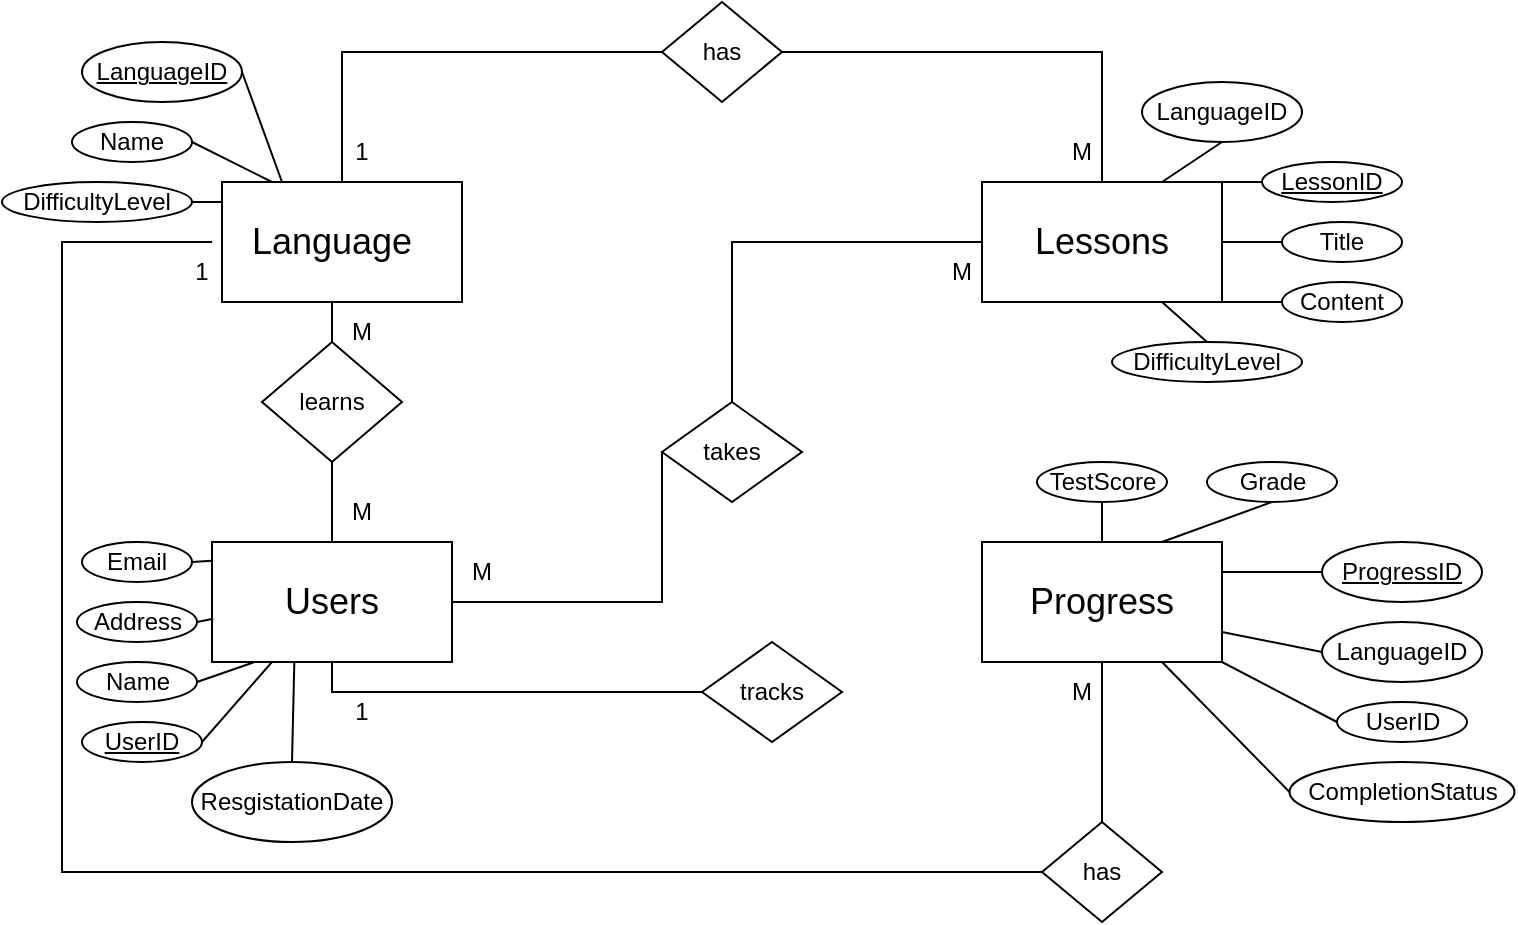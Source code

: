 <mxfile version="24.7.17">
  <diagram name="Page-1" id="pVC7pq-5zv80Dxx87Lfu">
    <mxGraphModel dx="827" dy="479" grid="1" gridSize="10" guides="1" tooltips="1" connect="1" arrows="1" fold="1" page="1" pageScale="1" pageWidth="850" pageHeight="1100" math="0" shadow="0">
      <root>
        <object label="" language="" id="0">
          <mxCell />
        </object>
        <mxCell id="1" parent="0" />
        <object label="" id="8cCIm4Pd3RRphdGVdave-1">
          <mxCell style="rounded=0;whiteSpace=wrap;html=1;" vertex="1" parent="1">
            <mxGeometry x="130" y="120" width="120" height="60" as="geometry" />
          </mxCell>
        </object>
        <mxCell id="8cCIm4Pd3RRphdGVdave-2" value="&lt;font style=&quot;font-size: 18px;&quot;&gt;Lessons&lt;/font&gt;" style="rounded=0;whiteSpace=wrap;html=1;" vertex="1" parent="1">
          <mxGeometry x="510" y="120" width="120" height="60" as="geometry" />
        </mxCell>
        <mxCell id="8cCIm4Pd3RRphdGVdave-3" value="&lt;font style=&quot;font-size: 18px;&quot;&gt;Users&lt;/font&gt;" style="rounded=0;whiteSpace=wrap;html=1;" vertex="1" parent="1">
          <mxGeometry x="125" y="300" width="120" height="60" as="geometry" />
        </mxCell>
        <mxCell id="8cCIm4Pd3RRphdGVdave-4" value="&lt;font style=&quot;font-size: 18px;&quot;&gt;Progress&lt;/font&gt;" style="rounded=0;whiteSpace=wrap;html=1;" vertex="1" parent="1">
          <mxGeometry x="510" y="300" width="120" height="60" as="geometry" />
        </mxCell>
        <mxCell id="8cCIm4Pd3RRphdGVdave-5" value="has" style="rhombus;whiteSpace=wrap;html=1;" vertex="1" parent="1">
          <mxGeometry x="350" y="30" width="60" height="50" as="geometry" />
        </mxCell>
        <mxCell id="8cCIm4Pd3RRphdGVdave-6" value="takes" style="rhombus;whiteSpace=wrap;html=1;" vertex="1" parent="1">
          <mxGeometry x="350" y="230" width="70" height="50" as="geometry" />
        </mxCell>
        <mxCell id="8cCIm4Pd3RRphdGVdave-7" value="tracks" style="rhombus;whiteSpace=wrap;html=1;" vertex="1" parent="1">
          <mxGeometry x="370" y="350" width="70" height="50" as="geometry" />
        </mxCell>
        <mxCell id="8cCIm4Pd3RRphdGVdave-8" value="learns" style="rhombus;whiteSpace=wrap;html=1;" vertex="1" parent="1">
          <mxGeometry x="150" y="200" width="70" height="60" as="geometry" />
        </mxCell>
        <mxCell id="8cCIm4Pd3RRphdGVdave-9" value="has" style="rhombus;whiteSpace=wrap;html=1;" vertex="1" parent="1">
          <mxGeometry x="540" y="440" width="60" height="50" as="geometry" />
        </mxCell>
        <mxCell id="8cCIm4Pd3RRphdGVdave-10" value="" style="endArrow=none;html=1;rounded=0;exitX=0.5;exitY=0;exitDx=0;exitDy=0;entryX=0;entryY=0.5;entryDx=0;entryDy=0;" edge="1" parent="1" source="8cCIm4Pd3RRphdGVdave-1" target="8cCIm4Pd3RRphdGVdave-5">
          <mxGeometry width="50" height="50" relative="1" as="geometry">
            <mxPoint x="380" y="260" as="sourcePoint" />
            <mxPoint x="190" y="40" as="targetPoint" />
            <Array as="points">
              <mxPoint x="190" y="55" />
            </Array>
          </mxGeometry>
        </mxCell>
        <mxCell id="8cCIm4Pd3RRphdGVdave-11" value="&lt;font style=&quot;font-size: 18px;&quot;&gt;Language&lt;/font&gt;" style="text;strokeColor=none;align=center;fillColor=none;html=1;verticalAlign=middle;whiteSpace=wrap;rounded=0;" vertex="1" parent="1">
          <mxGeometry x="125" y="120" width="120" height="60" as="geometry" />
        </mxCell>
        <mxCell id="8cCIm4Pd3RRphdGVdave-12" value="" style="endArrow=none;html=1;rounded=0;exitX=1;exitY=0.5;exitDx=0;exitDy=0;entryX=0;entryY=0.5;entryDx=0;entryDy=0;" edge="1" parent="1" source="8cCIm4Pd3RRphdGVdave-3" target="8cCIm4Pd3RRphdGVdave-6">
          <mxGeometry width="50" height="50" relative="1" as="geometry">
            <mxPoint x="380" y="260" as="sourcePoint" />
            <mxPoint x="430" y="210" as="targetPoint" />
            <Array as="points">
              <mxPoint x="350" y="330" />
            </Array>
          </mxGeometry>
        </mxCell>
        <mxCell id="8cCIm4Pd3RRphdGVdave-13" value="" style="endArrow=none;html=1;rounded=0;exitX=0;exitY=0.5;exitDx=0;exitDy=0;entryX=0.5;entryY=0;entryDx=0;entryDy=0;" edge="1" parent="1" source="8cCIm4Pd3RRphdGVdave-2" target="8cCIm4Pd3RRphdGVdave-6">
          <mxGeometry width="50" height="50" relative="1" as="geometry">
            <mxPoint x="390" y="240" as="sourcePoint" />
            <mxPoint x="440" y="190" as="targetPoint" />
            <Array as="points">
              <mxPoint x="385" y="150" />
            </Array>
          </mxGeometry>
        </mxCell>
        <mxCell id="8cCIm4Pd3RRphdGVdave-14" value="" style="endArrow=none;html=1;rounded=0;entryX=0.5;entryY=1;entryDx=0;entryDy=0;" edge="1" parent="1" target="8cCIm4Pd3RRphdGVdave-8">
          <mxGeometry width="50" height="50" relative="1" as="geometry">
            <mxPoint x="185" y="300" as="sourcePoint" />
            <mxPoint x="190" y="270" as="targetPoint" />
          </mxGeometry>
        </mxCell>
        <mxCell id="8cCIm4Pd3RRphdGVdave-16" value="" style="endArrow=none;html=1;rounded=0;entryX=0.5;entryY=1;entryDx=0;entryDy=0;exitX=0.5;exitY=0;exitDx=0;exitDy=0;" edge="1" parent="1" source="8cCIm4Pd3RRphdGVdave-8" target="8cCIm4Pd3RRphdGVdave-11">
          <mxGeometry width="50" height="50" relative="1" as="geometry">
            <mxPoint x="230" y="240" as="sourcePoint" />
            <mxPoint x="280" y="190" as="targetPoint" />
          </mxGeometry>
        </mxCell>
        <mxCell id="8cCIm4Pd3RRphdGVdave-19" value="" style="endArrow=none;html=1;rounded=0;entryX=0;entryY=0.5;entryDx=0;entryDy=0;exitX=0.5;exitY=1;exitDx=0;exitDy=0;" edge="1" parent="1" source="8cCIm4Pd3RRphdGVdave-3" target="8cCIm4Pd3RRphdGVdave-7">
          <mxGeometry width="50" height="50" relative="1" as="geometry">
            <mxPoint x="250" y="460" as="sourcePoint" />
            <mxPoint x="300" y="410" as="targetPoint" />
            <Array as="points">
              <mxPoint x="185" y="375" />
            </Array>
          </mxGeometry>
        </mxCell>
        <mxCell id="8cCIm4Pd3RRphdGVdave-20" value="" style="endArrow=none;html=1;rounded=0;entryX=0.5;entryY=0;entryDx=0;entryDy=0;exitX=1;exitY=0.5;exitDx=0;exitDy=0;" edge="1" parent="1" source="8cCIm4Pd3RRphdGVdave-5" target="8cCIm4Pd3RRphdGVdave-2">
          <mxGeometry width="50" height="50" relative="1" as="geometry">
            <mxPoint x="370" y="270" as="sourcePoint" />
            <mxPoint x="420" y="220" as="targetPoint" />
            <Array as="points">
              <mxPoint x="570" y="55" />
            </Array>
          </mxGeometry>
        </mxCell>
        <mxCell id="8cCIm4Pd3RRphdGVdave-21" value="" style="endArrow=none;html=1;rounded=0;entryX=0;entryY=0.5;entryDx=0;entryDy=0;exitX=0;exitY=0.5;exitDx=0;exitDy=0;" edge="1" parent="1" source="8cCIm4Pd3RRphdGVdave-11" target="8cCIm4Pd3RRphdGVdave-9">
          <mxGeometry width="50" height="50" relative="1" as="geometry">
            <mxPoint x="300" y="500" as="sourcePoint" />
            <mxPoint x="350" y="450" as="targetPoint" />
            <Array as="points">
              <mxPoint x="50" y="150" />
              <mxPoint x="50" y="465" />
            </Array>
          </mxGeometry>
        </mxCell>
        <mxCell id="8cCIm4Pd3RRphdGVdave-22" value="" style="endArrow=none;html=1;rounded=0;entryX=0.5;entryY=1;entryDx=0;entryDy=0;exitX=0.5;exitY=0;exitDx=0;exitDy=0;" edge="1" parent="1" source="8cCIm4Pd3RRphdGVdave-9" target="8cCIm4Pd3RRphdGVdave-4">
          <mxGeometry width="50" height="50" relative="1" as="geometry">
            <mxPoint x="570" y="430" as="sourcePoint" />
            <mxPoint x="410" y="240" as="targetPoint" />
          </mxGeometry>
        </mxCell>
        <mxCell id="8cCIm4Pd3RRphdGVdave-25" value="&lt;u&gt;LanguageID&lt;/u&gt;" style="ellipse;whiteSpace=wrap;html=1;" vertex="1" parent="1">
          <mxGeometry x="60" y="50" width="80" height="30" as="geometry" />
        </mxCell>
        <mxCell id="8cCIm4Pd3RRphdGVdave-26" value="&lt;u&gt;UserID&lt;/u&gt;" style="ellipse;whiteSpace=wrap;html=1;" vertex="1" parent="1">
          <mxGeometry x="60" y="390" width="60" height="20" as="geometry" />
        </mxCell>
        <mxCell id="8cCIm4Pd3RRphdGVdave-27" value="Name" style="ellipse;whiteSpace=wrap;html=1;" vertex="1" parent="1">
          <mxGeometry x="57.5" y="360" width="60" height="20" as="geometry" />
        </mxCell>
        <mxCell id="8cCIm4Pd3RRphdGVdave-28" value="ResgistationDate" style="ellipse;whiteSpace=wrap;html=1;" vertex="1" parent="1">
          <mxGeometry x="115" y="410" width="100" height="40" as="geometry" />
        </mxCell>
        <mxCell id="8cCIm4Pd3RRphdGVdave-29" value="Email" style="ellipse;whiteSpace=wrap;html=1;" vertex="1" parent="1">
          <mxGeometry x="60" y="300" width="55" height="20" as="geometry" />
        </mxCell>
        <mxCell id="8cCIm4Pd3RRphdGVdave-30" value="Address" style="ellipse;whiteSpace=wrap;html=1;" vertex="1" parent="1">
          <mxGeometry x="57.5" y="330" width="60" height="20" as="geometry" />
        </mxCell>
        <mxCell id="8cCIm4Pd3RRphdGVdave-32" value="" style="endArrow=none;html=1;rounded=0;exitX=0.5;exitY=0;exitDx=0;exitDy=0;entryX=0.343;entryY=1.004;entryDx=0;entryDy=0;entryPerimeter=0;" edge="1" parent="1" source="8cCIm4Pd3RRphdGVdave-28" target="8cCIm4Pd3RRphdGVdave-3">
          <mxGeometry width="50" height="50" relative="1" as="geometry">
            <mxPoint x="340" y="300" as="sourcePoint" />
            <mxPoint x="390" y="250" as="targetPoint" />
          </mxGeometry>
        </mxCell>
        <mxCell id="8cCIm4Pd3RRphdGVdave-33" value="" style="endArrow=none;html=1;rounded=0;exitX=1;exitY=0.5;exitDx=0;exitDy=0;entryX=0.25;entryY=1;entryDx=0;entryDy=0;" edge="1" parent="1" source="8cCIm4Pd3RRphdGVdave-26" target="8cCIm4Pd3RRphdGVdave-3">
          <mxGeometry width="50" height="50" relative="1" as="geometry">
            <mxPoint x="125" y="400" as="sourcePoint" />
            <mxPoint x="175" y="350" as="targetPoint" />
          </mxGeometry>
        </mxCell>
        <mxCell id="8cCIm4Pd3RRphdGVdave-34" value="" style="endArrow=none;html=1;rounded=0;entryX=0.172;entryY=1.004;entryDx=0;entryDy=0;entryPerimeter=0;exitX=1;exitY=0.5;exitDx=0;exitDy=0;" edge="1" parent="1" source="8cCIm4Pd3RRphdGVdave-27" target="8cCIm4Pd3RRphdGVdave-3">
          <mxGeometry width="50" height="50" relative="1" as="geometry">
            <mxPoint x="120" y="370" as="sourcePoint" />
            <mxPoint x="390" y="250" as="targetPoint" />
          </mxGeometry>
        </mxCell>
        <mxCell id="8cCIm4Pd3RRphdGVdave-35" value="" style="endArrow=none;html=1;rounded=0;exitX=1;exitY=0.5;exitDx=0;exitDy=0;entryX=0.005;entryY=0.64;entryDx=0;entryDy=0;entryPerimeter=0;" edge="1" parent="1" source="8cCIm4Pd3RRphdGVdave-30" target="8cCIm4Pd3RRphdGVdave-3">
          <mxGeometry width="50" height="50" relative="1" as="geometry">
            <mxPoint x="340" y="300" as="sourcePoint" />
            <mxPoint x="390" y="250" as="targetPoint" />
          </mxGeometry>
        </mxCell>
        <mxCell id="8cCIm4Pd3RRphdGVdave-36" value="" style="endArrow=none;html=1;rounded=0;exitX=1;exitY=0.5;exitDx=0;exitDy=0;entryX=0;entryY=0.156;entryDx=0;entryDy=0;entryPerimeter=0;" edge="1" parent="1" source="8cCIm4Pd3RRphdGVdave-29" target="8cCIm4Pd3RRphdGVdave-3">
          <mxGeometry width="50" height="50" relative="1" as="geometry">
            <mxPoint x="340" y="300" as="sourcePoint" />
            <mxPoint x="390" y="250" as="targetPoint" />
          </mxGeometry>
        </mxCell>
        <mxCell id="8cCIm4Pd3RRphdGVdave-37" value="Name" style="ellipse;whiteSpace=wrap;html=1;" vertex="1" parent="1">
          <mxGeometry x="55" y="90" width="60" height="20" as="geometry" />
        </mxCell>
        <mxCell id="8cCIm4Pd3RRphdGVdave-38" value="DifficultyLevel" style="ellipse;whiteSpace=wrap;html=1;" vertex="1" parent="1">
          <mxGeometry x="20" y="120" width="95" height="20" as="geometry" />
        </mxCell>
        <mxCell id="8cCIm4Pd3RRphdGVdave-39" value="" style="endArrow=none;html=1;rounded=0;entryX=1;entryY=0.5;entryDx=0;entryDy=0;" edge="1" parent="1" target="8cCIm4Pd3RRphdGVdave-25">
          <mxGeometry width="50" height="50" relative="1" as="geometry">
            <mxPoint x="160" y="120" as="sourcePoint" />
            <mxPoint x="430" y="270" as="targetPoint" />
          </mxGeometry>
        </mxCell>
        <mxCell id="8cCIm4Pd3RRphdGVdave-41" value="" style="endArrow=none;html=1;rounded=0;exitX=1;exitY=0.5;exitDx=0;exitDy=0;entryX=0.25;entryY=0;entryDx=0;entryDy=0;" edge="1" parent="1" source="8cCIm4Pd3RRphdGVdave-37" target="8cCIm4Pd3RRphdGVdave-11">
          <mxGeometry width="50" height="50" relative="1" as="geometry">
            <mxPoint x="380" y="320" as="sourcePoint" />
            <mxPoint x="430" y="270" as="targetPoint" />
          </mxGeometry>
        </mxCell>
        <mxCell id="8cCIm4Pd3RRphdGVdave-42" value="" style="endArrow=none;html=1;rounded=0;exitX=1;exitY=0.5;exitDx=0;exitDy=0;" edge="1" parent="1" source="8cCIm4Pd3RRphdGVdave-38">
          <mxGeometry width="50" height="50" relative="1" as="geometry">
            <mxPoint x="380" y="320" as="sourcePoint" />
            <mxPoint x="130" y="130" as="targetPoint" />
          </mxGeometry>
        </mxCell>
        <mxCell id="8cCIm4Pd3RRphdGVdave-43" value="&lt;u&gt;LessonID&lt;/u&gt;" style="ellipse;whiteSpace=wrap;html=1;" vertex="1" parent="1">
          <mxGeometry x="650" y="110" width="70" height="20" as="geometry" />
        </mxCell>
        <mxCell id="8cCIm4Pd3RRphdGVdave-44" value="&lt;u&gt;ProgressID&lt;/u&gt;" style="ellipse;whiteSpace=wrap;html=1;" vertex="1" parent="1">
          <mxGeometry x="680" y="300" width="80" height="30" as="geometry" />
        </mxCell>
        <mxCell id="8cCIm4Pd3RRphdGVdave-45" value="Title" style="ellipse;whiteSpace=wrap;html=1;" vertex="1" parent="1">
          <mxGeometry x="660" y="140" width="60" height="20" as="geometry" />
        </mxCell>
        <mxCell id="8cCIm4Pd3RRphdGVdave-46" value="LanguageID" style="ellipse;whiteSpace=wrap;html=1;" vertex="1" parent="1">
          <mxGeometry x="590" y="70" width="80" height="30" as="geometry" />
        </mxCell>
        <mxCell id="8cCIm4Pd3RRphdGVdave-47" value="Content" style="ellipse;whiteSpace=wrap;html=1;" vertex="1" parent="1">
          <mxGeometry x="660" y="170" width="60" height="20" as="geometry" />
        </mxCell>
        <mxCell id="8cCIm4Pd3RRphdGVdave-48" value="DifficultyLevel" style="ellipse;whiteSpace=wrap;html=1;" vertex="1" parent="1">
          <mxGeometry x="575" y="200" width="95" height="20" as="geometry" />
        </mxCell>
        <mxCell id="8cCIm4Pd3RRphdGVdave-49" value="LanguageID" style="ellipse;whiteSpace=wrap;html=1;" vertex="1" parent="1">
          <mxGeometry x="680" y="340" width="80" height="30" as="geometry" />
        </mxCell>
        <mxCell id="8cCIm4Pd3RRphdGVdave-50" value="UserID" style="ellipse;whiteSpace=wrap;html=1;" vertex="1" parent="1">
          <mxGeometry x="687.5" y="380" width="65" height="20" as="geometry" />
        </mxCell>
        <mxCell id="8cCIm4Pd3RRphdGVdave-51" value="CompletionStatus" style="ellipse;whiteSpace=wrap;html=1;" vertex="1" parent="1">
          <mxGeometry x="663.75" y="410" width="112.5" height="30" as="geometry" />
        </mxCell>
        <mxCell id="8cCIm4Pd3RRphdGVdave-52" value="Grade" style="ellipse;whiteSpace=wrap;html=1;" vertex="1" parent="1">
          <mxGeometry x="622.5" y="260" width="65" height="20" as="geometry" />
        </mxCell>
        <mxCell id="8cCIm4Pd3RRphdGVdave-53" value="TestScore" style="ellipse;whiteSpace=wrap;html=1;" vertex="1" parent="1">
          <mxGeometry x="537.5" y="260" width="65" height="20" as="geometry" />
        </mxCell>
        <mxCell id="8cCIm4Pd3RRphdGVdave-54" value="" style="endArrow=none;html=1;rounded=0;exitX=0.5;exitY=0;exitDx=0;exitDy=0;entryX=0.5;entryY=1;entryDx=0;entryDy=0;" edge="1" parent="1" source="8cCIm4Pd3RRphdGVdave-4" target="8cCIm4Pd3RRphdGVdave-53">
          <mxGeometry width="50" height="50" relative="1" as="geometry">
            <mxPoint x="380" y="320" as="sourcePoint" />
            <mxPoint x="430" y="270" as="targetPoint" />
          </mxGeometry>
        </mxCell>
        <mxCell id="8cCIm4Pd3RRphdGVdave-55" value="" style="endArrow=none;html=1;rounded=0;entryX=0.5;entryY=1;entryDx=0;entryDy=0;exitX=0.75;exitY=0;exitDx=0;exitDy=0;" edge="1" parent="1" source="8cCIm4Pd3RRphdGVdave-4" target="8cCIm4Pd3RRphdGVdave-52">
          <mxGeometry width="50" height="50" relative="1" as="geometry">
            <mxPoint x="580" y="450" as="sourcePoint" />
            <mxPoint x="580" y="370" as="targetPoint" />
          </mxGeometry>
        </mxCell>
        <mxCell id="8cCIm4Pd3RRphdGVdave-56" value="" style="endArrow=none;html=1;rounded=0;entryX=0;entryY=0.5;entryDx=0;entryDy=0;exitX=1;exitY=0.25;exitDx=0;exitDy=0;" edge="1" parent="1" source="8cCIm4Pd3RRphdGVdave-4" target="8cCIm4Pd3RRphdGVdave-44">
          <mxGeometry width="50" height="50" relative="1" as="geometry">
            <mxPoint x="590" y="460" as="sourcePoint" />
            <mxPoint x="590" y="380" as="targetPoint" />
          </mxGeometry>
        </mxCell>
        <mxCell id="8cCIm4Pd3RRphdGVdave-57" value="" style="endArrow=none;html=1;rounded=0;entryX=0;entryY=0.5;entryDx=0;entryDy=0;exitX=1;exitY=0.75;exitDx=0;exitDy=0;" edge="1" parent="1" source="8cCIm4Pd3RRphdGVdave-4" target="8cCIm4Pd3RRphdGVdave-49">
          <mxGeometry width="50" height="50" relative="1" as="geometry">
            <mxPoint x="600" y="470" as="sourcePoint" />
            <mxPoint x="600" y="390" as="targetPoint" />
          </mxGeometry>
        </mxCell>
        <mxCell id="8cCIm4Pd3RRphdGVdave-58" value="" style="endArrow=none;html=1;rounded=0;entryX=0;entryY=0.5;entryDx=0;entryDy=0;exitX=1;exitY=1;exitDx=0;exitDy=0;" edge="1" parent="1" source="8cCIm4Pd3RRphdGVdave-4" target="8cCIm4Pd3RRphdGVdave-50">
          <mxGeometry width="50" height="50" relative="1" as="geometry">
            <mxPoint x="610" y="480" as="sourcePoint" />
            <mxPoint x="610" y="400" as="targetPoint" />
          </mxGeometry>
        </mxCell>
        <mxCell id="8cCIm4Pd3RRphdGVdave-59" value="" style="endArrow=none;html=1;rounded=0;entryX=0;entryY=0.5;entryDx=0;entryDy=0;exitX=0.75;exitY=1;exitDx=0;exitDy=0;" edge="1" parent="1" source="8cCIm4Pd3RRphdGVdave-4" target="8cCIm4Pd3RRphdGVdave-51">
          <mxGeometry width="50" height="50" relative="1" as="geometry">
            <mxPoint x="620" y="490" as="sourcePoint" />
            <mxPoint x="620" y="410" as="targetPoint" />
          </mxGeometry>
        </mxCell>
        <mxCell id="8cCIm4Pd3RRphdGVdave-60" value="" style="endArrow=none;html=1;rounded=0;entryX=1;entryY=1;entryDx=0;entryDy=0;exitX=0;exitY=0.5;exitDx=0;exitDy=0;" edge="1" parent="1" source="8cCIm4Pd3RRphdGVdave-47" target="8cCIm4Pd3RRphdGVdave-2">
          <mxGeometry width="50" height="50" relative="1" as="geometry">
            <mxPoint x="630" y="500" as="sourcePoint" />
            <mxPoint x="630" y="420" as="targetPoint" />
          </mxGeometry>
        </mxCell>
        <mxCell id="8cCIm4Pd3RRphdGVdave-61" value="" style="endArrow=none;html=1;rounded=0;entryX=0.5;entryY=0;entryDx=0;entryDy=0;exitX=0.75;exitY=1;exitDx=0;exitDy=0;" edge="1" parent="1" source="8cCIm4Pd3RRphdGVdave-2" target="8cCIm4Pd3RRphdGVdave-48">
          <mxGeometry width="50" height="50" relative="1" as="geometry">
            <mxPoint x="670" y="190" as="sourcePoint" />
            <mxPoint x="640" y="190" as="targetPoint" />
          </mxGeometry>
        </mxCell>
        <mxCell id="8cCIm4Pd3RRphdGVdave-62" value="" style="endArrow=none;html=1;rounded=0;entryX=0;entryY=0.5;entryDx=0;entryDy=0;exitX=1;exitY=0.5;exitDx=0;exitDy=0;" edge="1" parent="1" source="8cCIm4Pd3RRphdGVdave-2" target="8cCIm4Pd3RRphdGVdave-45">
          <mxGeometry width="50" height="50" relative="1" as="geometry">
            <mxPoint x="680" y="200" as="sourcePoint" />
            <mxPoint x="650" y="200" as="targetPoint" />
          </mxGeometry>
        </mxCell>
        <mxCell id="8cCIm4Pd3RRphdGVdave-63" value="" style="endArrow=none;html=1;rounded=0;entryX=1;entryY=0;entryDx=0;entryDy=0;exitX=0;exitY=0.5;exitDx=0;exitDy=0;" edge="1" parent="1" source="8cCIm4Pd3RRphdGVdave-43" target="8cCIm4Pd3RRphdGVdave-2">
          <mxGeometry width="50" height="50" relative="1" as="geometry">
            <mxPoint x="690" y="210" as="sourcePoint" />
            <mxPoint x="660" y="210" as="targetPoint" />
          </mxGeometry>
        </mxCell>
        <mxCell id="8cCIm4Pd3RRphdGVdave-64" value="" style="endArrow=none;html=1;rounded=0;entryX=0.75;entryY=0;entryDx=0;entryDy=0;exitX=0.5;exitY=1;exitDx=0;exitDy=0;" edge="1" parent="1" source="8cCIm4Pd3RRphdGVdave-46" target="8cCIm4Pd3RRphdGVdave-2">
          <mxGeometry width="50" height="50" relative="1" as="geometry">
            <mxPoint x="700" y="220" as="sourcePoint" />
            <mxPoint x="670" y="220" as="targetPoint" />
          </mxGeometry>
        </mxCell>
        <mxCell id="8cCIm4Pd3RRphdGVdave-65" value="1" style="text;strokeColor=none;align=center;fillColor=none;html=1;verticalAlign=middle;whiteSpace=wrap;rounded=0;" vertex="1" parent="1">
          <mxGeometry x="170" y="90" width="60" height="30" as="geometry" />
        </mxCell>
        <mxCell id="8cCIm4Pd3RRphdGVdave-66" value="M" style="text;strokeColor=none;align=center;fillColor=none;html=1;verticalAlign=middle;whiteSpace=wrap;rounded=0;" vertex="1" parent="1">
          <mxGeometry x="170" y="270" width="60" height="30" as="geometry" />
        </mxCell>
        <mxCell id="8cCIm4Pd3RRphdGVdave-67" value="M" style="text;strokeColor=none;align=center;fillColor=none;html=1;verticalAlign=middle;whiteSpace=wrap;rounded=0;" vertex="1" parent="1">
          <mxGeometry x="170" y="180" width="60" height="30" as="geometry" />
        </mxCell>
        <mxCell id="8cCIm4Pd3RRphdGVdave-68" value="M" style="text;strokeColor=none;align=center;fillColor=none;html=1;verticalAlign=middle;whiteSpace=wrap;rounded=0;" vertex="1" parent="1">
          <mxGeometry x="530" y="90" width="60" height="30" as="geometry" />
        </mxCell>
        <mxCell id="8cCIm4Pd3RRphdGVdave-69" value="M" style="text;strokeColor=none;align=center;fillColor=none;html=1;verticalAlign=middle;whiteSpace=wrap;rounded=0;" vertex="1" parent="1">
          <mxGeometry x="230" y="300" width="60" height="30" as="geometry" />
        </mxCell>
        <mxCell id="8cCIm4Pd3RRphdGVdave-70" value="M" style="text;strokeColor=none;align=center;fillColor=none;html=1;verticalAlign=middle;whiteSpace=wrap;rounded=0;" vertex="1" parent="1">
          <mxGeometry x="470" y="150" width="60" height="30" as="geometry" />
        </mxCell>
        <mxCell id="8cCIm4Pd3RRphdGVdave-71" value="M" style="text;strokeColor=none;align=center;fillColor=none;html=1;verticalAlign=middle;whiteSpace=wrap;rounded=0;" vertex="1" parent="1">
          <mxGeometry x="530" y="360" width="60" height="30" as="geometry" />
        </mxCell>
        <mxCell id="8cCIm4Pd3RRphdGVdave-72" value="1" style="text;strokeColor=none;align=center;fillColor=none;html=1;verticalAlign=middle;whiteSpace=wrap;rounded=0;" vertex="1" parent="1">
          <mxGeometry x="90" y="150" width="60" height="30" as="geometry" />
        </mxCell>
        <mxCell id="8cCIm4Pd3RRphdGVdave-73" value="1" style="text;strokeColor=none;align=center;fillColor=none;html=1;verticalAlign=middle;whiteSpace=wrap;rounded=0;" vertex="1" parent="1">
          <mxGeometry x="170" y="370" width="60" height="30" as="geometry" />
        </mxCell>
      </root>
    </mxGraphModel>
  </diagram>
</mxfile>
